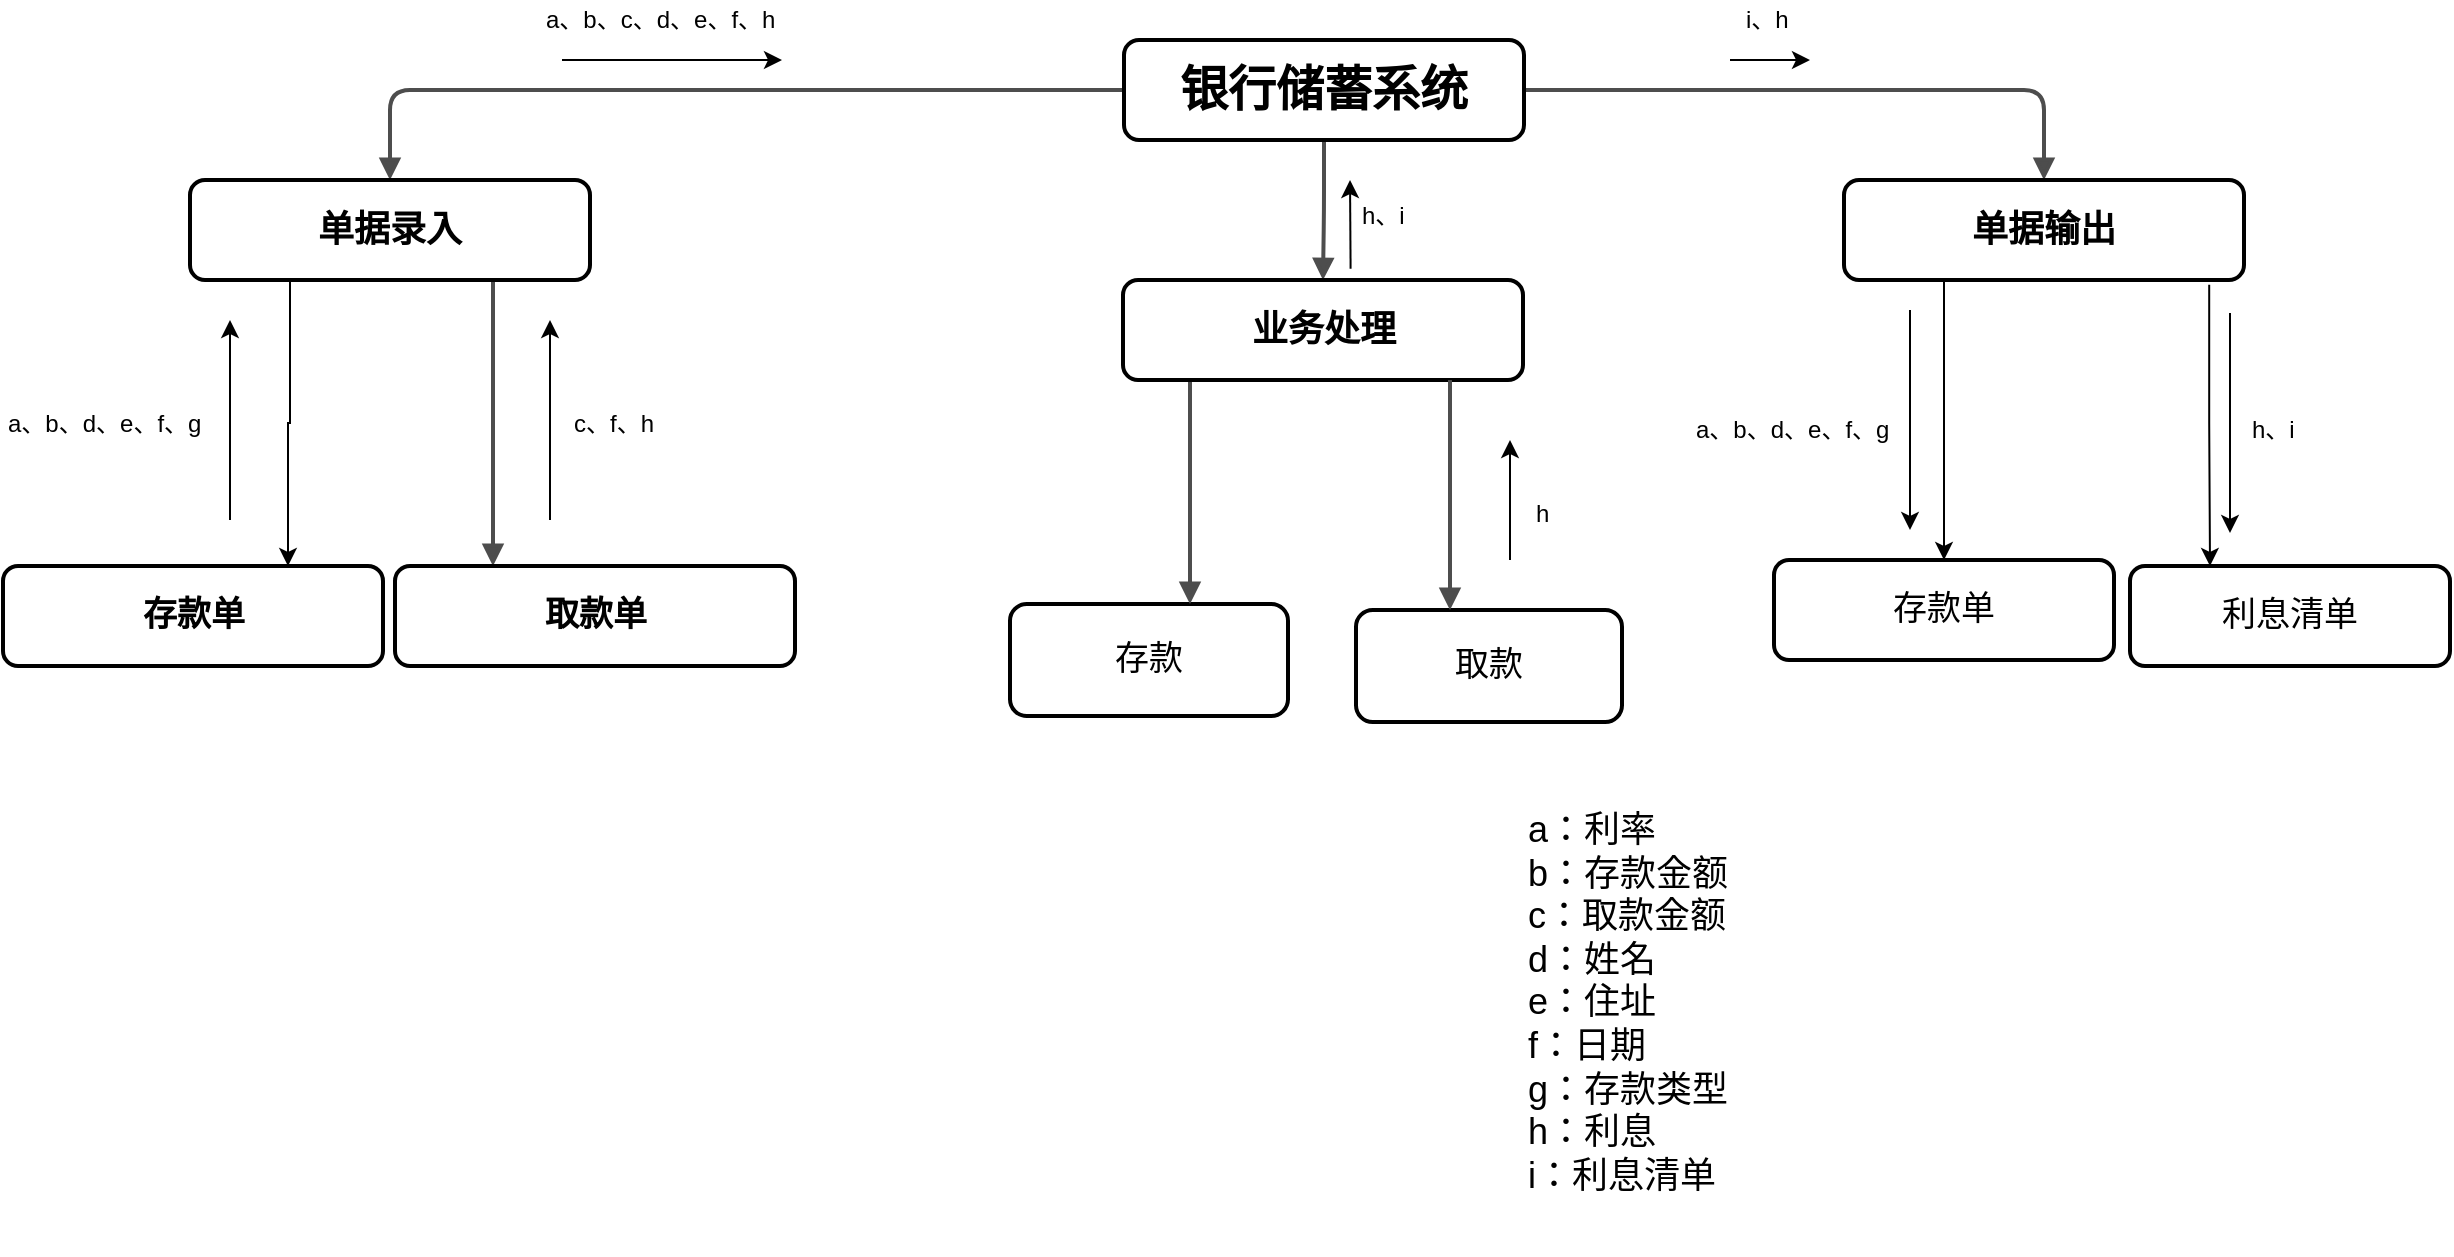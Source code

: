<mxfile version="12.0.2" type="device" pages="1"><diagram name="Page-1" id="19d8dcba-68ad-dc05-1034-9cf7b2a963f6"><mxGraphModel dx="857" dy="537" grid="1" gridSize="10" guides="1" tooltips="1" connect="1" arrows="1" fold="1" page="1" pageScale="1" pageWidth="1100" pageHeight="850" background="#ffffff" math="0" shadow="0"><root><mxCell id="0"/><mxCell id="1" parent="0"/><mxCell id="218ae93e1282097f-24" value="&lt;font style=&quot;font-size: 17px&quot;&gt;存款&lt;/font&gt;" style="whiteSpace=wrap;html=1;rounded=1;shadow=0;comic=0;strokeWidth=2;fillColor=#ffffff;fontFamily=Verdana;align=center;fontSize=10;" parent="1" vertex="1"><mxGeometry x="830" y="422" width="139" height="56" as="geometry"/></mxCell><mxCell id="218ae93e1282097f-42" value="" style="edgeStyle=orthogonalEdgeStyle;rounded=1;html=1;labelBackgroundColor=none;endArrow=block;endFill=1;strokeColor=#4D4D4D;strokeWidth=2;fontFamily=Verdana;fontSize=12;fontStyle=1" parent="1" source="6257edae8c83ed4a-1" target="6257edae8c83ed4a-12" edge="1"><mxGeometry relative="1" as="geometry"/></mxCell><mxCell id="218ae93e1282097f-43" value="" style="edgeStyle=orthogonalEdgeStyle;rounded=1;html=1;labelBackgroundColor=none;endArrow=block;endFill=1;strokeColor=#4D4D4D;strokeWidth=2;fontFamily=Verdana;fontSize=12;fontStyle=1" parent="1" source="6257edae8c83ed4a-1" target="6257edae8c83ed4a-9" edge="1"><mxGeometry relative="1" as="geometry"/></mxCell><mxCell id="218ae93e1282097f-44" value="" style="edgeStyle=orthogonalEdgeStyle;rounded=1;html=1;labelBackgroundColor=none;endArrow=block;endFill=1;strokeColor=#4D4D4D;strokeWidth=2;fontFamily=Verdana;fontSize=12;fontStyle=1" parent="1" source="6257edae8c83ed4a-1" target="218ae93e1282097f-2" edge="1"><mxGeometry relative="1" as="geometry"/></mxCell><mxCell id="218ae93e1282097f-45" value="" style="edgeStyle=elbowEdgeStyle;rounded=1;html=1;labelBackgroundColor=none;endArrow=block;endFill=1;strokeColor=#4D4D4D;strokeWidth=2;fontFamily=Verdana;fontSize=12;fontStyle=1" parent="1" source="6257edae8c83ed4a-9" target="6257edae8c83ed4a-21" edge="1"><mxGeometry relative="1" as="geometry"/></mxCell><mxCell id="218ae93e1282097f-51" value="" style="edgeStyle=elbowEdgeStyle;rounded=1;html=1;labelBackgroundColor=none;endArrow=block;endFill=1;strokeColor=#4D4D4D;strokeWidth=2;fontFamily=Verdana;fontSize=10;" parent="1" source="6257edae8c83ed4a-12" target="218ae93e1282097f-24" edge="1"><mxGeometry relative="1" as="geometry"><Array as="points"><mxPoint x="920" y="340"/><mxPoint x="930" y="368"/></Array></mxGeometry></mxCell><mxCell id="218ae93e1282097f-8" value="&lt;font style=&quot;font-size: 17px&quot;&gt;存款单&lt;/font&gt;" style="whiteSpace=wrap;html=1;rounded=1;shadow=0;comic=0;strokeWidth=2;fillColor=#ffffff;fontFamily=Verdana;align=center;fontSize=12;fontStyle=1" parent="1" vertex="1"><mxGeometry x="326.5" y="403" width="190" height="50" as="geometry"/></mxCell><mxCell id="MPzzYyoMrf9sMj7GzSO8-11" style="edgeStyle=orthogonalEdgeStyle;rounded=0;orthogonalLoop=1;jettySize=auto;html=1;exitX=0.25;exitY=1;exitDx=0;exitDy=0;entryX=0.75;entryY=0;entryDx=0;entryDy=0;" edge="1" parent="1" source="6257edae8c83ed4a-9" target="218ae93e1282097f-8"><mxGeometry relative="1" as="geometry"/></mxCell><mxCell id="6257edae8c83ed4a-9" value="&lt;h2&gt;单据录入&lt;/h2&gt;" style="whiteSpace=wrap;html=1;rounded=1;shadow=0;comic=0;strokeWidth=2;fillColor=#ffffff;fontFamily=Verdana;align=center;fontSize=12;fontStyle=1" parent="1" vertex="1"><mxGeometry x="420" y="210" width="200" height="50" as="geometry"/></mxCell><mxCell id="6257edae8c83ed4a-21" value="&lt;font style=&quot;font-size: 17px&quot;&gt;取款单&lt;/font&gt;" style="whiteSpace=wrap;html=1;rounded=1;shadow=0;comic=0;strokeWidth=2;fillColor=#ffffff;fontFamily=Verdana;align=center;fontSize=12;fontStyle=1" parent="1" vertex="1"><mxGeometry x="522.5" y="403" width="200" height="50" as="geometry"/></mxCell><mxCell id="6257edae8c83ed4a-12" value="&lt;h2&gt;业务处理&lt;/h2&gt;" style="whiteSpace=wrap;html=1;rounded=1;shadow=0;comic=0;strokeWidth=2;fillColor=#ffffff;fontFamily=Verdana;align=center;fontSize=12;fontStyle=1" parent="1" vertex="1"><mxGeometry x="886.5" y="260" width="200" height="50" as="geometry"/></mxCell><mxCell id="6257edae8c83ed4a-1" value="&lt;h1&gt;&lt;font style=&quot;vertical-align: inherit&quot;&gt;&lt;font style=&quot;vertical-align: inherit&quot;&gt;&lt;font style=&quot;vertical-align: inherit&quot;&gt;&lt;font style=&quot;vertical-align: inherit&quot;&gt;银行储蓄系统&lt;/font&gt;&lt;/font&gt;&lt;/font&gt;&lt;/font&gt;&lt;/h1&gt;" style="whiteSpace=wrap;html=1;rounded=1;shadow=0;comic=0;strokeWidth=2;fillColor=#ffffff;fontFamily=Verdana;align=center;fontSize=12;fontStyle=1" parent="1" vertex="1"><mxGeometry x="887" y="140" width="200" height="50" as="geometry"/></mxCell><mxCell id="MPzzYyoMrf9sMj7GzSO8-8" style="edgeStyle=orthogonalEdgeStyle;rounded=0;orthogonalLoop=1;jettySize=auto;html=1;exitX=0.913;exitY=1.047;exitDx=0;exitDy=0;entryX=0.25;entryY=0;entryDx=0;entryDy=0;exitPerimeter=0;" edge="1" parent="1" source="218ae93e1282097f-2" target="218ae93e1282097f-5"><mxGeometry relative="1" as="geometry"/></mxCell><mxCell id="MPzzYyoMrf9sMj7GzSO8-10" style="edgeStyle=orthogonalEdgeStyle;rounded=0;orthogonalLoop=1;jettySize=auto;html=1;exitX=0.25;exitY=1;exitDx=0;exitDy=0;entryX=0.5;entryY=0;entryDx=0;entryDy=0;" edge="1" parent="1" source="218ae93e1282097f-2" target="6257edae8c83ed4a-24"><mxGeometry relative="1" as="geometry"/></mxCell><mxCell id="218ae93e1282097f-2" value="&lt;h2&gt;单据输出&lt;/h2&gt;" style="whiteSpace=wrap;html=1;rounded=1;shadow=0;comic=0;strokeWidth=2;fillColor=#ffffff;fontFamily=Verdana;align=center;fontSize=12;fontStyle=1" parent="1" vertex="1"><mxGeometry x="1247" y="210" width="200" height="50" as="geometry"/></mxCell><mxCell id="6257edae8c83ed4a-24" value="&lt;h3&gt;&lt;font style=&quot;font-size: 17px ; font-weight: normal&quot;&gt;存款单&lt;/font&gt;&lt;/h3&gt;" style="whiteSpace=wrap;html=1;rounded=1;shadow=0;comic=0;strokeWidth=2;fillColor=#ffffff;fontFamily=Verdana;align=center;fontSize=12;fontStyle=1" parent="1" vertex="1"><mxGeometry x="1212" y="400" width="170" height="50" as="geometry"/></mxCell><mxCell id="218ae93e1282097f-5" value="&lt;font style=&quot;font-size: 17px ; font-weight: normal&quot;&gt;利息清单&lt;/font&gt;" style="whiteSpace=wrap;html=1;rounded=1;shadow=0;comic=0;strokeWidth=2;fillColor=#ffffff;fontFamily=Verdana;align=center;fontSize=12;fontStyle=1" parent="1" vertex="1"><mxGeometry x="1390" y="403" width="160" height="50" as="geometry"/></mxCell><mxCell id="MPzzYyoMrf9sMj7GzSO8-2" value="&lt;font style=&quot;font-size: 17px&quot;&gt;取款&lt;/font&gt;" style="whiteSpace=wrap;html=1;rounded=1;shadow=0;comic=0;strokeWidth=2;fillColor=#ffffff;fontFamily=Verdana;align=center;fontSize=10;" vertex="1" parent="1"><mxGeometry x="1003" y="425" width="133" height="56" as="geometry"/></mxCell><mxCell id="MPzzYyoMrf9sMj7GzSO8-3" value="" style="edgeStyle=elbowEdgeStyle;rounded=1;html=1;labelBackgroundColor=none;endArrow=block;endFill=1;strokeColor=#4D4D4D;strokeWidth=2;fontFamily=Verdana;fontSize=10;" edge="1" parent="1" target="MPzzYyoMrf9sMj7GzSO8-2"><mxGeometry relative="1" as="geometry"><mxPoint x="1050" y="310" as="sourcePoint"/><Array as="points"><mxPoint x="1050" y="350"/><mxPoint x="1076.5" y="368"/></Array></mxGeometry></mxCell><mxCell id="MPzzYyoMrf9sMj7GzSO8-4" value="&lt;font style=&quot;font-size: 18px&quot;&gt;a：利率&lt;br&gt;b：存款金额&lt;br&gt;c：取款金额&lt;br&gt;d：姓名&lt;br&gt;e：住址&lt;br&gt;f：日期&lt;br&gt;g：存款类型&lt;br&gt;h：利息&lt;br&gt;i：利息清单&lt;/font&gt;" style="text;html=1;" vertex="1" parent="1"><mxGeometry x="1086.5" y="517.5" width="140" height="230" as="geometry"/></mxCell><mxCell id="MPzzYyoMrf9sMj7GzSO8-13" value="" style="endArrow=classic;html=1;" edge="1" parent="1"><mxGeometry width="50" height="50" relative="1" as="geometry"><mxPoint x="440" y="380" as="sourcePoint"/><mxPoint x="440" y="280" as="targetPoint"/></mxGeometry></mxCell><mxCell id="MPzzYyoMrf9sMj7GzSO8-14" value="a、b、d、e、f、g" style="text;html=1;resizable=0;points=[];autosize=1;align=left;verticalAlign=top;spacingTop=-4;" vertex="1" parent="1"><mxGeometry x="326.5" y="321.5" width="110" height="20" as="geometry"/></mxCell><mxCell id="MPzzYyoMrf9sMj7GzSO8-16" value="" style="endArrow=classic;html=1;" edge="1" parent="1"><mxGeometry width="50" height="50" relative="1" as="geometry"><mxPoint x="600" y="380" as="sourcePoint"/><mxPoint x="600" y="280" as="targetPoint"/></mxGeometry></mxCell><mxCell id="MPzzYyoMrf9sMj7GzSO8-17" value="c、f、h" style="text;html=1;resizable=0;points=[];autosize=1;align=left;verticalAlign=top;spacingTop=-4;" vertex="1" parent="1"><mxGeometry x="610" y="321.5" width="60" height="20" as="geometry"/></mxCell><mxCell id="MPzzYyoMrf9sMj7GzSO8-18" value="a、b、c、d、e、f、h" style="text;html=1;resizable=0;points=[];autosize=1;align=left;verticalAlign=top;spacingTop=-4;" vertex="1" parent="1"><mxGeometry x="596" y="120" width="130" height="20" as="geometry"/></mxCell><mxCell id="MPzzYyoMrf9sMj7GzSO8-19" value="" style="endArrow=classic;html=1;" edge="1" parent="1"><mxGeometry width="50" height="50" relative="1" as="geometry"><mxPoint x="606" y="150" as="sourcePoint"/><mxPoint x="716" y="150" as="targetPoint"/></mxGeometry></mxCell><mxCell id="MPzzYyoMrf9sMj7GzSO8-22" value="" style="endArrow=classic;html=1;" edge="1" parent="1"><mxGeometry width="50" height="50" relative="1" as="geometry"><mxPoint x="1440" y="276.5" as="sourcePoint"/><mxPoint x="1440" y="386.5" as="targetPoint"/></mxGeometry></mxCell><mxCell id="MPzzYyoMrf9sMj7GzSO8-23" value="" style="endArrow=classic;html=1;" edge="1" parent="1"><mxGeometry width="50" height="50" relative="1" as="geometry"><mxPoint x="1280" y="275" as="sourcePoint"/><mxPoint x="1280" y="385" as="targetPoint"/></mxGeometry></mxCell><mxCell id="MPzzYyoMrf9sMj7GzSO8-24" value="h、i" style="text;html=1;resizable=0;points=[];autosize=1;align=left;verticalAlign=top;spacingTop=-4;" vertex="1" parent="1"><mxGeometry x="1449" y="325" width="40" height="20" as="geometry"/></mxCell><mxCell id="MPzzYyoMrf9sMj7GzSO8-25" value="a、b、d、e、f、g" style="text;html=1;resizable=0;points=[];autosize=1;align=left;verticalAlign=top;spacingTop=-4;" vertex="1" parent="1"><mxGeometry x="1171" y="325" width="110" height="20" as="geometry"/></mxCell><mxCell id="MPzzYyoMrf9sMj7GzSO8-26" value="i、h" style="text;html=1;resizable=0;points=[];autosize=1;align=left;verticalAlign=top;spacingTop=-4;" vertex="1" parent="1"><mxGeometry x="1196" y="120" width="40" height="20" as="geometry"/></mxCell><mxCell id="MPzzYyoMrf9sMj7GzSO8-27" value="" style="endArrow=classic;html=1;" edge="1" parent="1"><mxGeometry width="50" height="50" relative="1" as="geometry"><mxPoint x="1190" y="150" as="sourcePoint"/><mxPoint x="1230" y="150" as="targetPoint"/></mxGeometry></mxCell><mxCell id="MPzzYyoMrf9sMj7GzSO8-28" value="h" style="text;html=1;resizable=0;points=[];autosize=1;align=left;verticalAlign=top;spacingTop=-4;" vertex="1" parent="1"><mxGeometry x="1091" y="367" width="20" height="20" as="geometry"/></mxCell><mxCell id="MPzzYyoMrf9sMj7GzSO8-29" value="" style="endArrow=classic;html=1;" edge="1" parent="1"><mxGeometry width="50" height="50" relative="1" as="geometry"><mxPoint x="1080" y="400" as="sourcePoint"/><mxPoint x="1080" y="340" as="targetPoint"/></mxGeometry></mxCell><mxCell id="MPzzYyoMrf9sMj7GzSO8-30" value="h、i" style="text;html=1;resizable=0;points=[];autosize=1;align=left;verticalAlign=top;spacingTop=-4;" vertex="1" parent="1"><mxGeometry x="1004" y="218" width="40" height="20" as="geometry"/></mxCell><mxCell id="MPzzYyoMrf9sMj7GzSO8-31" value="" style="endArrow=classic;html=1;exitX=0.569;exitY=-0.113;exitDx=0;exitDy=0;exitPerimeter=0;" edge="1" parent="1" source="6257edae8c83ed4a-12"><mxGeometry width="50" height="50" relative="1" as="geometry"><mxPoint x="950" y="260" as="sourcePoint"/><mxPoint x="1000" y="210" as="targetPoint"/></mxGeometry></mxCell></root></mxGraphModel></diagram></mxfile>